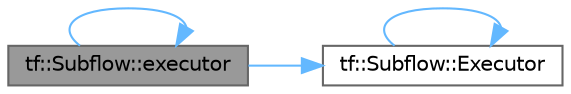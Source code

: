 digraph "tf::Subflow::executor"
{
 // LATEX_PDF_SIZE
  bgcolor="transparent";
  edge [fontname=Helvetica,fontsize=10,labelfontname=Helvetica,labelfontsize=10];
  node [fontname=Helvetica,fontsize=10,shape=box,height=0.2,width=0.4];
  rankdir="LR";
  Node1 [id="Node000001",label="tf::Subflow::executor",height=0.2,width=0.4,color="gray40", fillcolor="grey60", style="filled", fontcolor="black",tooltip="acquires the associated executor"];
  Node1 -> Node2 [id="edge1_Node000001_Node000002",color="steelblue1",style="solid",tooltip=" "];
  Node2 [id="Node000002",label="tf::Subflow::Executor",height=0.2,width=0.4,color="grey40", fillcolor="white", style="filled",URL="$classtf_1_1_subflow.html#a763b2f90bc53f92d680a635fe28e858e",tooltip=" "];
  Node2 -> Node2 [id="edge2_Node000002_Node000002",color="steelblue1",style="solid",tooltip=" "];
  Node1 -> Node1 [id="edge3_Node000001_Node000001",color="steelblue1",style="solid",tooltip=" "];
}
